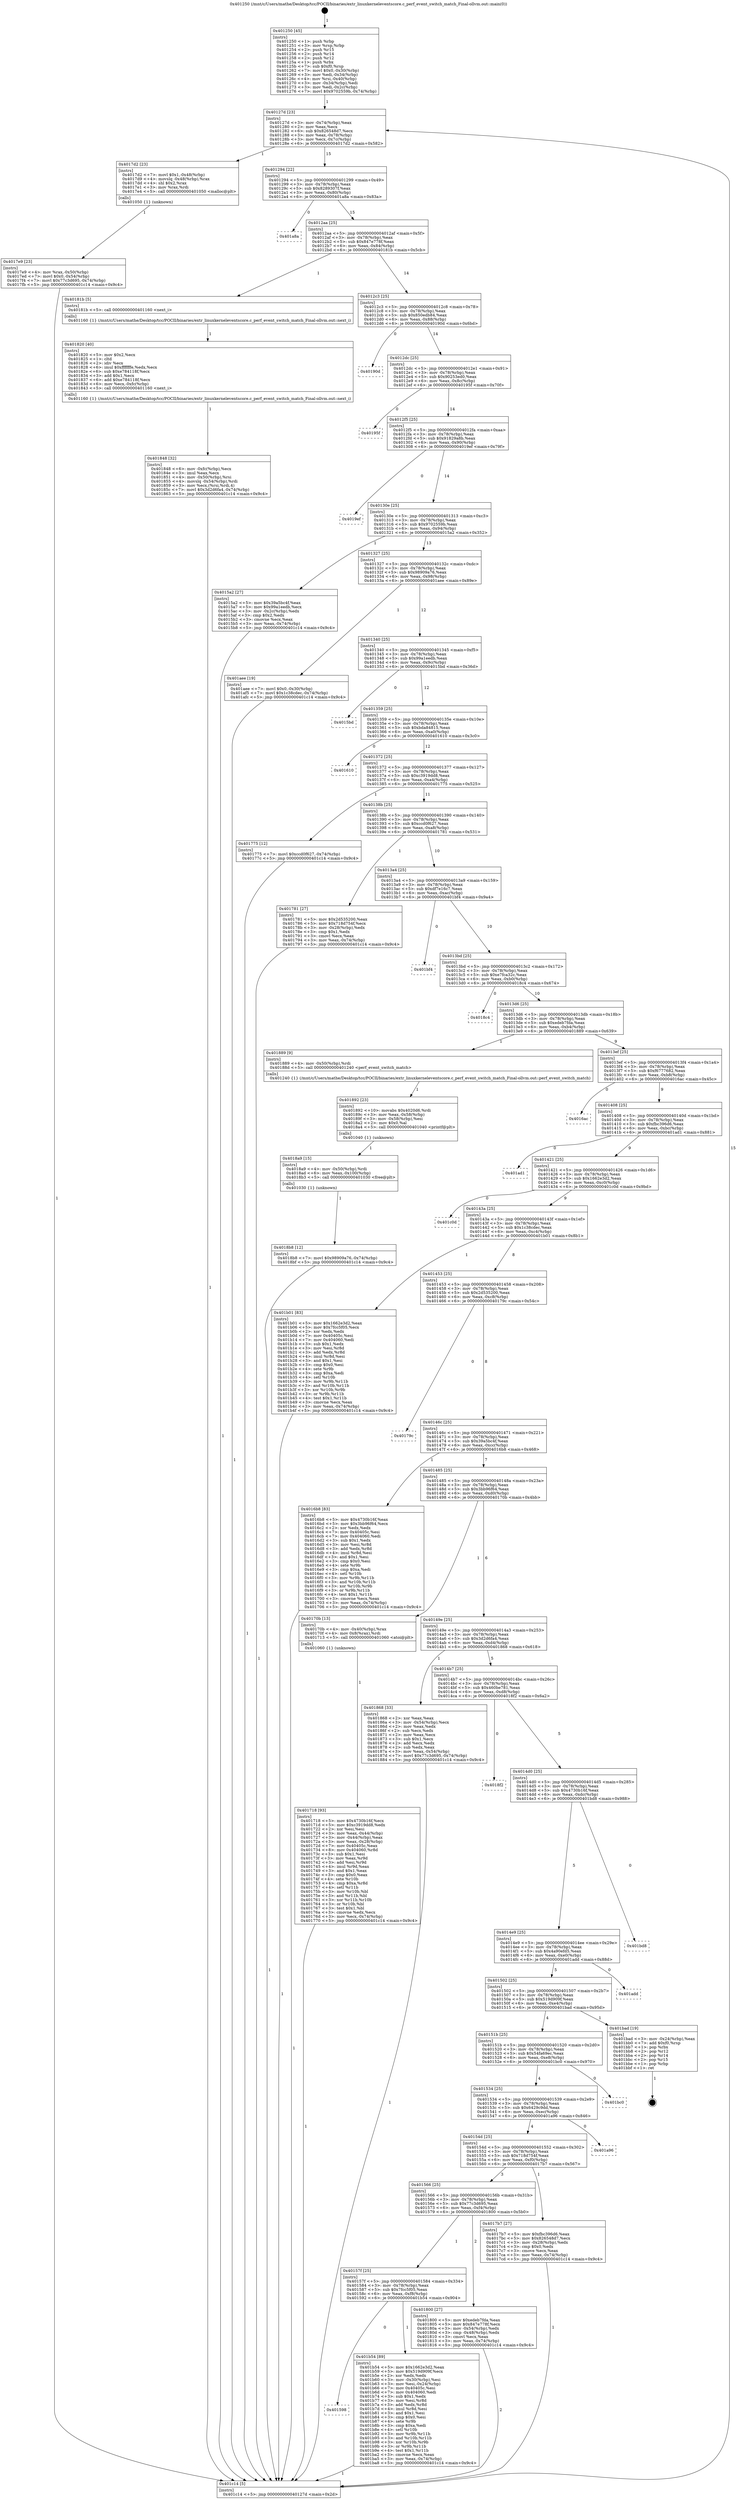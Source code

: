 digraph "0x401250" {
  label = "0x401250 (/mnt/c/Users/mathe/Desktop/tcc/POCII/binaries/extr_linuxkerneleventscore.c_perf_event_switch_match_Final-ollvm.out::main(0))"
  labelloc = "t"
  node[shape=record]

  Entry [label="",width=0.3,height=0.3,shape=circle,fillcolor=black,style=filled]
  "0x40127d" [label="{
     0x40127d [23]\l
     | [instrs]\l
     &nbsp;&nbsp;0x40127d \<+3\>: mov -0x74(%rbp),%eax\l
     &nbsp;&nbsp;0x401280 \<+2\>: mov %eax,%ecx\l
     &nbsp;&nbsp;0x401282 \<+6\>: sub $0x826548d7,%ecx\l
     &nbsp;&nbsp;0x401288 \<+3\>: mov %eax,-0x78(%rbp)\l
     &nbsp;&nbsp;0x40128b \<+3\>: mov %ecx,-0x7c(%rbp)\l
     &nbsp;&nbsp;0x40128e \<+6\>: je 00000000004017d2 \<main+0x582\>\l
  }"]
  "0x4017d2" [label="{
     0x4017d2 [23]\l
     | [instrs]\l
     &nbsp;&nbsp;0x4017d2 \<+7\>: movl $0x1,-0x48(%rbp)\l
     &nbsp;&nbsp;0x4017d9 \<+4\>: movslq -0x48(%rbp),%rax\l
     &nbsp;&nbsp;0x4017dd \<+4\>: shl $0x2,%rax\l
     &nbsp;&nbsp;0x4017e1 \<+3\>: mov %rax,%rdi\l
     &nbsp;&nbsp;0x4017e4 \<+5\>: call 0000000000401050 \<malloc@plt\>\l
     | [calls]\l
     &nbsp;&nbsp;0x401050 \{1\} (unknown)\l
  }"]
  "0x401294" [label="{
     0x401294 [22]\l
     | [instrs]\l
     &nbsp;&nbsp;0x401294 \<+5\>: jmp 0000000000401299 \<main+0x49\>\l
     &nbsp;&nbsp;0x401299 \<+3\>: mov -0x78(%rbp),%eax\l
     &nbsp;&nbsp;0x40129c \<+5\>: sub $0x8289307f,%eax\l
     &nbsp;&nbsp;0x4012a1 \<+3\>: mov %eax,-0x80(%rbp)\l
     &nbsp;&nbsp;0x4012a4 \<+6\>: je 0000000000401a8a \<main+0x83a\>\l
  }"]
  Exit [label="",width=0.3,height=0.3,shape=circle,fillcolor=black,style=filled,peripheries=2]
  "0x401a8a" [label="{
     0x401a8a\l
  }", style=dashed]
  "0x4012aa" [label="{
     0x4012aa [25]\l
     | [instrs]\l
     &nbsp;&nbsp;0x4012aa \<+5\>: jmp 00000000004012af \<main+0x5f\>\l
     &nbsp;&nbsp;0x4012af \<+3\>: mov -0x78(%rbp),%eax\l
     &nbsp;&nbsp;0x4012b2 \<+5\>: sub $0x847e778f,%eax\l
     &nbsp;&nbsp;0x4012b7 \<+6\>: mov %eax,-0x84(%rbp)\l
     &nbsp;&nbsp;0x4012bd \<+6\>: je 000000000040181b \<main+0x5cb\>\l
  }"]
  "0x401598" [label="{
     0x401598\l
  }", style=dashed]
  "0x40181b" [label="{
     0x40181b [5]\l
     | [instrs]\l
     &nbsp;&nbsp;0x40181b \<+5\>: call 0000000000401160 \<next_i\>\l
     | [calls]\l
     &nbsp;&nbsp;0x401160 \{1\} (/mnt/c/Users/mathe/Desktop/tcc/POCII/binaries/extr_linuxkerneleventscore.c_perf_event_switch_match_Final-ollvm.out::next_i)\l
  }"]
  "0x4012c3" [label="{
     0x4012c3 [25]\l
     | [instrs]\l
     &nbsp;&nbsp;0x4012c3 \<+5\>: jmp 00000000004012c8 \<main+0x78\>\l
     &nbsp;&nbsp;0x4012c8 \<+3\>: mov -0x78(%rbp),%eax\l
     &nbsp;&nbsp;0x4012cb \<+5\>: sub $0x850edb84,%eax\l
     &nbsp;&nbsp;0x4012d0 \<+6\>: mov %eax,-0x88(%rbp)\l
     &nbsp;&nbsp;0x4012d6 \<+6\>: je 000000000040190d \<main+0x6bd\>\l
  }"]
  "0x401b54" [label="{
     0x401b54 [89]\l
     | [instrs]\l
     &nbsp;&nbsp;0x401b54 \<+5\>: mov $0x1662e3d2,%eax\l
     &nbsp;&nbsp;0x401b59 \<+5\>: mov $0x519d909f,%ecx\l
     &nbsp;&nbsp;0x401b5e \<+2\>: xor %edx,%edx\l
     &nbsp;&nbsp;0x401b60 \<+3\>: mov -0x30(%rbp),%esi\l
     &nbsp;&nbsp;0x401b63 \<+3\>: mov %esi,-0x24(%rbp)\l
     &nbsp;&nbsp;0x401b66 \<+7\>: mov 0x40405c,%esi\l
     &nbsp;&nbsp;0x401b6d \<+7\>: mov 0x404060,%edi\l
     &nbsp;&nbsp;0x401b74 \<+3\>: sub $0x1,%edx\l
     &nbsp;&nbsp;0x401b77 \<+3\>: mov %esi,%r8d\l
     &nbsp;&nbsp;0x401b7a \<+3\>: add %edx,%r8d\l
     &nbsp;&nbsp;0x401b7d \<+4\>: imul %r8d,%esi\l
     &nbsp;&nbsp;0x401b81 \<+3\>: and $0x1,%esi\l
     &nbsp;&nbsp;0x401b84 \<+3\>: cmp $0x0,%esi\l
     &nbsp;&nbsp;0x401b87 \<+4\>: sete %r9b\l
     &nbsp;&nbsp;0x401b8b \<+3\>: cmp $0xa,%edi\l
     &nbsp;&nbsp;0x401b8e \<+4\>: setl %r10b\l
     &nbsp;&nbsp;0x401b92 \<+3\>: mov %r9b,%r11b\l
     &nbsp;&nbsp;0x401b95 \<+3\>: and %r10b,%r11b\l
     &nbsp;&nbsp;0x401b98 \<+3\>: xor %r10b,%r9b\l
     &nbsp;&nbsp;0x401b9b \<+3\>: or %r9b,%r11b\l
     &nbsp;&nbsp;0x401b9e \<+4\>: test $0x1,%r11b\l
     &nbsp;&nbsp;0x401ba2 \<+3\>: cmovne %ecx,%eax\l
     &nbsp;&nbsp;0x401ba5 \<+3\>: mov %eax,-0x74(%rbp)\l
     &nbsp;&nbsp;0x401ba8 \<+5\>: jmp 0000000000401c14 \<main+0x9c4\>\l
  }"]
  "0x40190d" [label="{
     0x40190d\l
  }", style=dashed]
  "0x4012dc" [label="{
     0x4012dc [25]\l
     | [instrs]\l
     &nbsp;&nbsp;0x4012dc \<+5\>: jmp 00000000004012e1 \<main+0x91\>\l
     &nbsp;&nbsp;0x4012e1 \<+3\>: mov -0x78(%rbp),%eax\l
     &nbsp;&nbsp;0x4012e4 \<+5\>: sub $0x90253ed0,%eax\l
     &nbsp;&nbsp;0x4012e9 \<+6\>: mov %eax,-0x8c(%rbp)\l
     &nbsp;&nbsp;0x4012ef \<+6\>: je 000000000040195f \<main+0x70f\>\l
  }"]
  "0x4018b8" [label="{
     0x4018b8 [12]\l
     | [instrs]\l
     &nbsp;&nbsp;0x4018b8 \<+7\>: movl $0x98909a76,-0x74(%rbp)\l
     &nbsp;&nbsp;0x4018bf \<+5\>: jmp 0000000000401c14 \<main+0x9c4\>\l
  }"]
  "0x40195f" [label="{
     0x40195f\l
  }", style=dashed]
  "0x4012f5" [label="{
     0x4012f5 [25]\l
     | [instrs]\l
     &nbsp;&nbsp;0x4012f5 \<+5\>: jmp 00000000004012fa \<main+0xaa\>\l
     &nbsp;&nbsp;0x4012fa \<+3\>: mov -0x78(%rbp),%eax\l
     &nbsp;&nbsp;0x4012fd \<+5\>: sub $0x91829a8b,%eax\l
     &nbsp;&nbsp;0x401302 \<+6\>: mov %eax,-0x90(%rbp)\l
     &nbsp;&nbsp;0x401308 \<+6\>: je 00000000004019ef \<main+0x79f\>\l
  }"]
  "0x4018a9" [label="{
     0x4018a9 [15]\l
     | [instrs]\l
     &nbsp;&nbsp;0x4018a9 \<+4\>: mov -0x50(%rbp),%rdi\l
     &nbsp;&nbsp;0x4018ad \<+6\>: mov %eax,-0x100(%rbp)\l
     &nbsp;&nbsp;0x4018b3 \<+5\>: call 0000000000401030 \<free@plt\>\l
     | [calls]\l
     &nbsp;&nbsp;0x401030 \{1\} (unknown)\l
  }"]
  "0x4019ef" [label="{
     0x4019ef\l
  }", style=dashed]
  "0x40130e" [label="{
     0x40130e [25]\l
     | [instrs]\l
     &nbsp;&nbsp;0x40130e \<+5\>: jmp 0000000000401313 \<main+0xc3\>\l
     &nbsp;&nbsp;0x401313 \<+3\>: mov -0x78(%rbp),%eax\l
     &nbsp;&nbsp;0x401316 \<+5\>: sub $0x9702559b,%eax\l
     &nbsp;&nbsp;0x40131b \<+6\>: mov %eax,-0x94(%rbp)\l
     &nbsp;&nbsp;0x401321 \<+6\>: je 00000000004015a2 \<main+0x352\>\l
  }"]
  "0x401892" [label="{
     0x401892 [23]\l
     | [instrs]\l
     &nbsp;&nbsp;0x401892 \<+10\>: movabs $0x4020d6,%rdi\l
     &nbsp;&nbsp;0x40189c \<+3\>: mov %eax,-0x58(%rbp)\l
     &nbsp;&nbsp;0x40189f \<+3\>: mov -0x58(%rbp),%esi\l
     &nbsp;&nbsp;0x4018a2 \<+2\>: mov $0x0,%al\l
     &nbsp;&nbsp;0x4018a4 \<+5\>: call 0000000000401040 \<printf@plt\>\l
     | [calls]\l
     &nbsp;&nbsp;0x401040 \{1\} (unknown)\l
  }"]
  "0x4015a2" [label="{
     0x4015a2 [27]\l
     | [instrs]\l
     &nbsp;&nbsp;0x4015a2 \<+5\>: mov $0x39a5bc4f,%eax\l
     &nbsp;&nbsp;0x4015a7 \<+5\>: mov $0x99a1eedb,%ecx\l
     &nbsp;&nbsp;0x4015ac \<+3\>: mov -0x2c(%rbp),%edx\l
     &nbsp;&nbsp;0x4015af \<+3\>: cmp $0x2,%edx\l
     &nbsp;&nbsp;0x4015b2 \<+3\>: cmovne %ecx,%eax\l
     &nbsp;&nbsp;0x4015b5 \<+3\>: mov %eax,-0x74(%rbp)\l
     &nbsp;&nbsp;0x4015b8 \<+5\>: jmp 0000000000401c14 \<main+0x9c4\>\l
  }"]
  "0x401327" [label="{
     0x401327 [25]\l
     | [instrs]\l
     &nbsp;&nbsp;0x401327 \<+5\>: jmp 000000000040132c \<main+0xdc\>\l
     &nbsp;&nbsp;0x40132c \<+3\>: mov -0x78(%rbp),%eax\l
     &nbsp;&nbsp;0x40132f \<+5\>: sub $0x98909a76,%eax\l
     &nbsp;&nbsp;0x401334 \<+6\>: mov %eax,-0x98(%rbp)\l
     &nbsp;&nbsp;0x40133a \<+6\>: je 0000000000401aee \<main+0x89e\>\l
  }"]
  "0x401c14" [label="{
     0x401c14 [5]\l
     | [instrs]\l
     &nbsp;&nbsp;0x401c14 \<+5\>: jmp 000000000040127d \<main+0x2d\>\l
  }"]
  "0x401250" [label="{
     0x401250 [45]\l
     | [instrs]\l
     &nbsp;&nbsp;0x401250 \<+1\>: push %rbp\l
     &nbsp;&nbsp;0x401251 \<+3\>: mov %rsp,%rbp\l
     &nbsp;&nbsp;0x401254 \<+2\>: push %r15\l
     &nbsp;&nbsp;0x401256 \<+2\>: push %r14\l
     &nbsp;&nbsp;0x401258 \<+2\>: push %r12\l
     &nbsp;&nbsp;0x40125a \<+1\>: push %rbx\l
     &nbsp;&nbsp;0x40125b \<+7\>: sub $0xf0,%rsp\l
     &nbsp;&nbsp;0x401262 \<+7\>: movl $0x0,-0x30(%rbp)\l
     &nbsp;&nbsp;0x401269 \<+3\>: mov %edi,-0x34(%rbp)\l
     &nbsp;&nbsp;0x40126c \<+4\>: mov %rsi,-0x40(%rbp)\l
     &nbsp;&nbsp;0x401270 \<+3\>: mov -0x34(%rbp),%edi\l
     &nbsp;&nbsp;0x401273 \<+3\>: mov %edi,-0x2c(%rbp)\l
     &nbsp;&nbsp;0x401276 \<+7\>: movl $0x9702559b,-0x74(%rbp)\l
  }"]
  "0x401848" [label="{
     0x401848 [32]\l
     | [instrs]\l
     &nbsp;&nbsp;0x401848 \<+6\>: mov -0xfc(%rbp),%ecx\l
     &nbsp;&nbsp;0x40184e \<+3\>: imul %eax,%ecx\l
     &nbsp;&nbsp;0x401851 \<+4\>: mov -0x50(%rbp),%rsi\l
     &nbsp;&nbsp;0x401855 \<+4\>: movslq -0x54(%rbp),%rdi\l
     &nbsp;&nbsp;0x401859 \<+3\>: mov %ecx,(%rsi,%rdi,4)\l
     &nbsp;&nbsp;0x40185c \<+7\>: movl $0x3d2d6fa4,-0x74(%rbp)\l
     &nbsp;&nbsp;0x401863 \<+5\>: jmp 0000000000401c14 \<main+0x9c4\>\l
  }"]
  "0x401aee" [label="{
     0x401aee [19]\l
     | [instrs]\l
     &nbsp;&nbsp;0x401aee \<+7\>: movl $0x0,-0x30(%rbp)\l
     &nbsp;&nbsp;0x401af5 \<+7\>: movl $0x1c38cdec,-0x74(%rbp)\l
     &nbsp;&nbsp;0x401afc \<+5\>: jmp 0000000000401c14 \<main+0x9c4\>\l
  }"]
  "0x401340" [label="{
     0x401340 [25]\l
     | [instrs]\l
     &nbsp;&nbsp;0x401340 \<+5\>: jmp 0000000000401345 \<main+0xf5\>\l
     &nbsp;&nbsp;0x401345 \<+3\>: mov -0x78(%rbp),%eax\l
     &nbsp;&nbsp;0x401348 \<+5\>: sub $0x99a1eedb,%eax\l
     &nbsp;&nbsp;0x40134d \<+6\>: mov %eax,-0x9c(%rbp)\l
     &nbsp;&nbsp;0x401353 \<+6\>: je 00000000004015bd \<main+0x36d\>\l
  }"]
  "0x401820" [label="{
     0x401820 [40]\l
     | [instrs]\l
     &nbsp;&nbsp;0x401820 \<+5\>: mov $0x2,%ecx\l
     &nbsp;&nbsp;0x401825 \<+1\>: cltd\l
     &nbsp;&nbsp;0x401826 \<+2\>: idiv %ecx\l
     &nbsp;&nbsp;0x401828 \<+6\>: imul $0xfffffffe,%edx,%ecx\l
     &nbsp;&nbsp;0x40182e \<+6\>: sub $0xe784118f,%ecx\l
     &nbsp;&nbsp;0x401834 \<+3\>: add $0x1,%ecx\l
     &nbsp;&nbsp;0x401837 \<+6\>: add $0xe784118f,%ecx\l
     &nbsp;&nbsp;0x40183d \<+6\>: mov %ecx,-0xfc(%rbp)\l
     &nbsp;&nbsp;0x401843 \<+5\>: call 0000000000401160 \<next_i\>\l
     | [calls]\l
     &nbsp;&nbsp;0x401160 \{1\} (/mnt/c/Users/mathe/Desktop/tcc/POCII/binaries/extr_linuxkerneleventscore.c_perf_event_switch_match_Final-ollvm.out::next_i)\l
  }"]
  "0x4015bd" [label="{
     0x4015bd\l
  }", style=dashed]
  "0x401359" [label="{
     0x401359 [25]\l
     | [instrs]\l
     &nbsp;&nbsp;0x401359 \<+5\>: jmp 000000000040135e \<main+0x10e\>\l
     &nbsp;&nbsp;0x40135e \<+3\>: mov -0x78(%rbp),%eax\l
     &nbsp;&nbsp;0x401361 \<+5\>: sub $0xbda84815,%eax\l
     &nbsp;&nbsp;0x401366 \<+6\>: mov %eax,-0xa0(%rbp)\l
     &nbsp;&nbsp;0x40136c \<+6\>: je 0000000000401610 \<main+0x3c0\>\l
  }"]
  "0x40157f" [label="{
     0x40157f [25]\l
     | [instrs]\l
     &nbsp;&nbsp;0x40157f \<+5\>: jmp 0000000000401584 \<main+0x334\>\l
     &nbsp;&nbsp;0x401584 \<+3\>: mov -0x78(%rbp),%eax\l
     &nbsp;&nbsp;0x401587 \<+5\>: sub $0x7fcc5f05,%eax\l
     &nbsp;&nbsp;0x40158c \<+6\>: mov %eax,-0xf8(%rbp)\l
     &nbsp;&nbsp;0x401592 \<+6\>: je 0000000000401b54 \<main+0x904\>\l
  }"]
  "0x401610" [label="{
     0x401610\l
  }", style=dashed]
  "0x401372" [label="{
     0x401372 [25]\l
     | [instrs]\l
     &nbsp;&nbsp;0x401372 \<+5\>: jmp 0000000000401377 \<main+0x127\>\l
     &nbsp;&nbsp;0x401377 \<+3\>: mov -0x78(%rbp),%eax\l
     &nbsp;&nbsp;0x40137a \<+5\>: sub $0xc3919dd8,%eax\l
     &nbsp;&nbsp;0x40137f \<+6\>: mov %eax,-0xa4(%rbp)\l
     &nbsp;&nbsp;0x401385 \<+6\>: je 0000000000401775 \<main+0x525\>\l
  }"]
  "0x401800" [label="{
     0x401800 [27]\l
     | [instrs]\l
     &nbsp;&nbsp;0x401800 \<+5\>: mov $0xedeb7fda,%eax\l
     &nbsp;&nbsp;0x401805 \<+5\>: mov $0x847e778f,%ecx\l
     &nbsp;&nbsp;0x40180a \<+3\>: mov -0x54(%rbp),%edx\l
     &nbsp;&nbsp;0x40180d \<+3\>: cmp -0x48(%rbp),%edx\l
     &nbsp;&nbsp;0x401810 \<+3\>: cmovl %ecx,%eax\l
     &nbsp;&nbsp;0x401813 \<+3\>: mov %eax,-0x74(%rbp)\l
     &nbsp;&nbsp;0x401816 \<+5\>: jmp 0000000000401c14 \<main+0x9c4\>\l
  }"]
  "0x401775" [label="{
     0x401775 [12]\l
     | [instrs]\l
     &nbsp;&nbsp;0x401775 \<+7\>: movl $0xccd0f627,-0x74(%rbp)\l
     &nbsp;&nbsp;0x40177c \<+5\>: jmp 0000000000401c14 \<main+0x9c4\>\l
  }"]
  "0x40138b" [label="{
     0x40138b [25]\l
     | [instrs]\l
     &nbsp;&nbsp;0x40138b \<+5\>: jmp 0000000000401390 \<main+0x140\>\l
     &nbsp;&nbsp;0x401390 \<+3\>: mov -0x78(%rbp),%eax\l
     &nbsp;&nbsp;0x401393 \<+5\>: sub $0xccd0f627,%eax\l
     &nbsp;&nbsp;0x401398 \<+6\>: mov %eax,-0xa8(%rbp)\l
     &nbsp;&nbsp;0x40139e \<+6\>: je 0000000000401781 \<main+0x531\>\l
  }"]
  "0x4017e9" [label="{
     0x4017e9 [23]\l
     | [instrs]\l
     &nbsp;&nbsp;0x4017e9 \<+4\>: mov %rax,-0x50(%rbp)\l
     &nbsp;&nbsp;0x4017ed \<+7\>: movl $0x0,-0x54(%rbp)\l
     &nbsp;&nbsp;0x4017f4 \<+7\>: movl $0x77c3d695,-0x74(%rbp)\l
     &nbsp;&nbsp;0x4017fb \<+5\>: jmp 0000000000401c14 \<main+0x9c4\>\l
  }"]
  "0x401781" [label="{
     0x401781 [27]\l
     | [instrs]\l
     &nbsp;&nbsp;0x401781 \<+5\>: mov $0x2d535200,%eax\l
     &nbsp;&nbsp;0x401786 \<+5\>: mov $0x718d754f,%ecx\l
     &nbsp;&nbsp;0x40178b \<+3\>: mov -0x28(%rbp),%edx\l
     &nbsp;&nbsp;0x40178e \<+3\>: cmp $0x1,%edx\l
     &nbsp;&nbsp;0x401791 \<+3\>: cmovl %ecx,%eax\l
     &nbsp;&nbsp;0x401794 \<+3\>: mov %eax,-0x74(%rbp)\l
     &nbsp;&nbsp;0x401797 \<+5\>: jmp 0000000000401c14 \<main+0x9c4\>\l
  }"]
  "0x4013a4" [label="{
     0x4013a4 [25]\l
     | [instrs]\l
     &nbsp;&nbsp;0x4013a4 \<+5\>: jmp 00000000004013a9 \<main+0x159\>\l
     &nbsp;&nbsp;0x4013a9 \<+3\>: mov -0x78(%rbp),%eax\l
     &nbsp;&nbsp;0x4013ac \<+5\>: sub $0xdf7e16c7,%eax\l
     &nbsp;&nbsp;0x4013b1 \<+6\>: mov %eax,-0xac(%rbp)\l
     &nbsp;&nbsp;0x4013b7 \<+6\>: je 0000000000401bf4 \<main+0x9a4\>\l
  }"]
  "0x401566" [label="{
     0x401566 [25]\l
     | [instrs]\l
     &nbsp;&nbsp;0x401566 \<+5\>: jmp 000000000040156b \<main+0x31b\>\l
     &nbsp;&nbsp;0x40156b \<+3\>: mov -0x78(%rbp),%eax\l
     &nbsp;&nbsp;0x40156e \<+5\>: sub $0x77c3d695,%eax\l
     &nbsp;&nbsp;0x401573 \<+6\>: mov %eax,-0xf4(%rbp)\l
     &nbsp;&nbsp;0x401579 \<+6\>: je 0000000000401800 \<main+0x5b0\>\l
  }"]
  "0x401bf4" [label="{
     0x401bf4\l
  }", style=dashed]
  "0x4013bd" [label="{
     0x4013bd [25]\l
     | [instrs]\l
     &nbsp;&nbsp;0x4013bd \<+5\>: jmp 00000000004013c2 \<main+0x172\>\l
     &nbsp;&nbsp;0x4013c2 \<+3\>: mov -0x78(%rbp),%eax\l
     &nbsp;&nbsp;0x4013c5 \<+5\>: sub $0xe7fca32c,%eax\l
     &nbsp;&nbsp;0x4013ca \<+6\>: mov %eax,-0xb0(%rbp)\l
     &nbsp;&nbsp;0x4013d0 \<+6\>: je 00000000004018c4 \<main+0x674\>\l
  }"]
  "0x4017b7" [label="{
     0x4017b7 [27]\l
     | [instrs]\l
     &nbsp;&nbsp;0x4017b7 \<+5\>: mov $0xfbc396d6,%eax\l
     &nbsp;&nbsp;0x4017bc \<+5\>: mov $0x826548d7,%ecx\l
     &nbsp;&nbsp;0x4017c1 \<+3\>: mov -0x28(%rbp),%edx\l
     &nbsp;&nbsp;0x4017c4 \<+3\>: cmp $0x0,%edx\l
     &nbsp;&nbsp;0x4017c7 \<+3\>: cmove %ecx,%eax\l
     &nbsp;&nbsp;0x4017ca \<+3\>: mov %eax,-0x74(%rbp)\l
     &nbsp;&nbsp;0x4017cd \<+5\>: jmp 0000000000401c14 \<main+0x9c4\>\l
  }"]
  "0x4018c4" [label="{
     0x4018c4\l
  }", style=dashed]
  "0x4013d6" [label="{
     0x4013d6 [25]\l
     | [instrs]\l
     &nbsp;&nbsp;0x4013d6 \<+5\>: jmp 00000000004013db \<main+0x18b\>\l
     &nbsp;&nbsp;0x4013db \<+3\>: mov -0x78(%rbp),%eax\l
     &nbsp;&nbsp;0x4013de \<+5\>: sub $0xedeb7fda,%eax\l
     &nbsp;&nbsp;0x4013e3 \<+6\>: mov %eax,-0xb4(%rbp)\l
     &nbsp;&nbsp;0x4013e9 \<+6\>: je 0000000000401889 \<main+0x639\>\l
  }"]
  "0x40154d" [label="{
     0x40154d [25]\l
     | [instrs]\l
     &nbsp;&nbsp;0x40154d \<+5\>: jmp 0000000000401552 \<main+0x302\>\l
     &nbsp;&nbsp;0x401552 \<+3\>: mov -0x78(%rbp),%eax\l
     &nbsp;&nbsp;0x401555 \<+5\>: sub $0x718d754f,%eax\l
     &nbsp;&nbsp;0x40155a \<+6\>: mov %eax,-0xf0(%rbp)\l
     &nbsp;&nbsp;0x401560 \<+6\>: je 00000000004017b7 \<main+0x567\>\l
  }"]
  "0x401889" [label="{
     0x401889 [9]\l
     | [instrs]\l
     &nbsp;&nbsp;0x401889 \<+4\>: mov -0x50(%rbp),%rdi\l
     &nbsp;&nbsp;0x40188d \<+5\>: call 0000000000401240 \<perf_event_switch_match\>\l
     | [calls]\l
     &nbsp;&nbsp;0x401240 \{1\} (/mnt/c/Users/mathe/Desktop/tcc/POCII/binaries/extr_linuxkerneleventscore.c_perf_event_switch_match_Final-ollvm.out::perf_event_switch_match)\l
  }"]
  "0x4013ef" [label="{
     0x4013ef [25]\l
     | [instrs]\l
     &nbsp;&nbsp;0x4013ef \<+5\>: jmp 00000000004013f4 \<main+0x1a4\>\l
     &nbsp;&nbsp;0x4013f4 \<+3\>: mov -0x78(%rbp),%eax\l
     &nbsp;&nbsp;0x4013f7 \<+5\>: sub $0xf6777682,%eax\l
     &nbsp;&nbsp;0x4013fc \<+6\>: mov %eax,-0xb8(%rbp)\l
     &nbsp;&nbsp;0x401402 \<+6\>: je 00000000004016ac \<main+0x45c\>\l
  }"]
  "0x401a96" [label="{
     0x401a96\l
  }", style=dashed]
  "0x4016ac" [label="{
     0x4016ac\l
  }", style=dashed]
  "0x401408" [label="{
     0x401408 [25]\l
     | [instrs]\l
     &nbsp;&nbsp;0x401408 \<+5\>: jmp 000000000040140d \<main+0x1bd\>\l
     &nbsp;&nbsp;0x40140d \<+3\>: mov -0x78(%rbp),%eax\l
     &nbsp;&nbsp;0x401410 \<+5\>: sub $0xfbc396d6,%eax\l
     &nbsp;&nbsp;0x401415 \<+6\>: mov %eax,-0xbc(%rbp)\l
     &nbsp;&nbsp;0x40141b \<+6\>: je 0000000000401ad1 \<main+0x881\>\l
  }"]
  "0x401534" [label="{
     0x401534 [25]\l
     | [instrs]\l
     &nbsp;&nbsp;0x401534 \<+5\>: jmp 0000000000401539 \<main+0x2e9\>\l
     &nbsp;&nbsp;0x401539 \<+3\>: mov -0x78(%rbp),%eax\l
     &nbsp;&nbsp;0x40153c \<+5\>: sub $0x6429c9dd,%eax\l
     &nbsp;&nbsp;0x401541 \<+6\>: mov %eax,-0xec(%rbp)\l
     &nbsp;&nbsp;0x401547 \<+6\>: je 0000000000401a96 \<main+0x846\>\l
  }"]
  "0x401ad1" [label="{
     0x401ad1\l
  }", style=dashed]
  "0x401421" [label="{
     0x401421 [25]\l
     | [instrs]\l
     &nbsp;&nbsp;0x401421 \<+5\>: jmp 0000000000401426 \<main+0x1d6\>\l
     &nbsp;&nbsp;0x401426 \<+3\>: mov -0x78(%rbp),%eax\l
     &nbsp;&nbsp;0x401429 \<+5\>: sub $0x1662e3d2,%eax\l
     &nbsp;&nbsp;0x40142e \<+6\>: mov %eax,-0xc0(%rbp)\l
     &nbsp;&nbsp;0x401434 \<+6\>: je 0000000000401c0d \<main+0x9bd\>\l
  }"]
  "0x401bc0" [label="{
     0x401bc0\l
  }", style=dashed]
  "0x401c0d" [label="{
     0x401c0d\l
  }", style=dashed]
  "0x40143a" [label="{
     0x40143a [25]\l
     | [instrs]\l
     &nbsp;&nbsp;0x40143a \<+5\>: jmp 000000000040143f \<main+0x1ef\>\l
     &nbsp;&nbsp;0x40143f \<+3\>: mov -0x78(%rbp),%eax\l
     &nbsp;&nbsp;0x401442 \<+5\>: sub $0x1c38cdec,%eax\l
     &nbsp;&nbsp;0x401447 \<+6\>: mov %eax,-0xc4(%rbp)\l
     &nbsp;&nbsp;0x40144d \<+6\>: je 0000000000401b01 \<main+0x8b1\>\l
  }"]
  "0x40151b" [label="{
     0x40151b [25]\l
     | [instrs]\l
     &nbsp;&nbsp;0x40151b \<+5\>: jmp 0000000000401520 \<main+0x2d0\>\l
     &nbsp;&nbsp;0x401520 \<+3\>: mov -0x78(%rbp),%eax\l
     &nbsp;&nbsp;0x401523 \<+5\>: sub $0x54fa69ec,%eax\l
     &nbsp;&nbsp;0x401528 \<+6\>: mov %eax,-0xe8(%rbp)\l
     &nbsp;&nbsp;0x40152e \<+6\>: je 0000000000401bc0 \<main+0x970\>\l
  }"]
  "0x401b01" [label="{
     0x401b01 [83]\l
     | [instrs]\l
     &nbsp;&nbsp;0x401b01 \<+5\>: mov $0x1662e3d2,%eax\l
     &nbsp;&nbsp;0x401b06 \<+5\>: mov $0x7fcc5f05,%ecx\l
     &nbsp;&nbsp;0x401b0b \<+2\>: xor %edx,%edx\l
     &nbsp;&nbsp;0x401b0d \<+7\>: mov 0x40405c,%esi\l
     &nbsp;&nbsp;0x401b14 \<+7\>: mov 0x404060,%edi\l
     &nbsp;&nbsp;0x401b1b \<+3\>: sub $0x1,%edx\l
     &nbsp;&nbsp;0x401b1e \<+3\>: mov %esi,%r8d\l
     &nbsp;&nbsp;0x401b21 \<+3\>: add %edx,%r8d\l
     &nbsp;&nbsp;0x401b24 \<+4\>: imul %r8d,%esi\l
     &nbsp;&nbsp;0x401b28 \<+3\>: and $0x1,%esi\l
     &nbsp;&nbsp;0x401b2b \<+3\>: cmp $0x0,%esi\l
     &nbsp;&nbsp;0x401b2e \<+4\>: sete %r9b\l
     &nbsp;&nbsp;0x401b32 \<+3\>: cmp $0xa,%edi\l
     &nbsp;&nbsp;0x401b35 \<+4\>: setl %r10b\l
     &nbsp;&nbsp;0x401b39 \<+3\>: mov %r9b,%r11b\l
     &nbsp;&nbsp;0x401b3c \<+3\>: and %r10b,%r11b\l
     &nbsp;&nbsp;0x401b3f \<+3\>: xor %r10b,%r9b\l
     &nbsp;&nbsp;0x401b42 \<+3\>: or %r9b,%r11b\l
     &nbsp;&nbsp;0x401b45 \<+4\>: test $0x1,%r11b\l
     &nbsp;&nbsp;0x401b49 \<+3\>: cmovne %ecx,%eax\l
     &nbsp;&nbsp;0x401b4c \<+3\>: mov %eax,-0x74(%rbp)\l
     &nbsp;&nbsp;0x401b4f \<+5\>: jmp 0000000000401c14 \<main+0x9c4\>\l
  }"]
  "0x401453" [label="{
     0x401453 [25]\l
     | [instrs]\l
     &nbsp;&nbsp;0x401453 \<+5\>: jmp 0000000000401458 \<main+0x208\>\l
     &nbsp;&nbsp;0x401458 \<+3\>: mov -0x78(%rbp),%eax\l
     &nbsp;&nbsp;0x40145b \<+5\>: sub $0x2d535200,%eax\l
     &nbsp;&nbsp;0x401460 \<+6\>: mov %eax,-0xc8(%rbp)\l
     &nbsp;&nbsp;0x401466 \<+6\>: je 000000000040179c \<main+0x54c\>\l
  }"]
  "0x401bad" [label="{
     0x401bad [19]\l
     | [instrs]\l
     &nbsp;&nbsp;0x401bad \<+3\>: mov -0x24(%rbp),%eax\l
     &nbsp;&nbsp;0x401bb0 \<+7\>: add $0xf0,%rsp\l
     &nbsp;&nbsp;0x401bb7 \<+1\>: pop %rbx\l
     &nbsp;&nbsp;0x401bb8 \<+2\>: pop %r12\l
     &nbsp;&nbsp;0x401bba \<+2\>: pop %r14\l
     &nbsp;&nbsp;0x401bbc \<+2\>: pop %r15\l
     &nbsp;&nbsp;0x401bbe \<+1\>: pop %rbp\l
     &nbsp;&nbsp;0x401bbf \<+1\>: ret\l
  }"]
  "0x40179c" [label="{
     0x40179c\l
  }", style=dashed]
  "0x40146c" [label="{
     0x40146c [25]\l
     | [instrs]\l
     &nbsp;&nbsp;0x40146c \<+5\>: jmp 0000000000401471 \<main+0x221\>\l
     &nbsp;&nbsp;0x401471 \<+3\>: mov -0x78(%rbp),%eax\l
     &nbsp;&nbsp;0x401474 \<+5\>: sub $0x39a5bc4f,%eax\l
     &nbsp;&nbsp;0x401479 \<+6\>: mov %eax,-0xcc(%rbp)\l
     &nbsp;&nbsp;0x40147f \<+6\>: je 00000000004016b8 \<main+0x468\>\l
  }"]
  "0x401502" [label="{
     0x401502 [25]\l
     | [instrs]\l
     &nbsp;&nbsp;0x401502 \<+5\>: jmp 0000000000401507 \<main+0x2b7\>\l
     &nbsp;&nbsp;0x401507 \<+3\>: mov -0x78(%rbp),%eax\l
     &nbsp;&nbsp;0x40150a \<+5\>: sub $0x519d909f,%eax\l
     &nbsp;&nbsp;0x40150f \<+6\>: mov %eax,-0xe4(%rbp)\l
     &nbsp;&nbsp;0x401515 \<+6\>: je 0000000000401bad \<main+0x95d\>\l
  }"]
  "0x4016b8" [label="{
     0x4016b8 [83]\l
     | [instrs]\l
     &nbsp;&nbsp;0x4016b8 \<+5\>: mov $0x4730b16f,%eax\l
     &nbsp;&nbsp;0x4016bd \<+5\>: mov $0x3bb96f64,%ecx\l
     &nbsp;&nbsp;0x4016c2 \<+2\>: xor %edx,%edx\l
     &nbsp;&nbsp;0x4016c4 \<+7\>: mov 0x40405c,%esi\l
     &nbsp;&nbsp;0x4016cb \<+7\>: mov 0x404060,%edi\l
     &nbsp;&nbsp;0x4016d2 \<+3\>: sub $0x1,%edx\l
     &nbsp;&nbsp;0x4016d5 \<+3\>: mov %esi,%r8d\l
     &nbsp;&nbsp;0x4016d8 \<+3\>: add %edx,%r8d\l
     &nbsp;&nbsp;0x4016db \<+4\>: imul %r8d,%esi\l
     &nbsp;&nbsp;0x4016df \<+3\>: and $0x1,%esi\l
     &nbsp;&nbsp;0x4016e2 \<+3\>: cmp $0x0,%esi\l
     &nbsp;&nbsp;0x4016e5 \<+4\>: sete %r9b\l
     &nbsp;&nbsp;0x4016e9 \<+3\>: cmp $0xa,%edi\l
     &nbsp;&nbsp;0x4016ec \<+4\>: setl %r10b\l
     &nbsp;&nbsp;0x4016f0 \<+3\>: mov %r9b,%r11b\l
     &nbsp;&nbsp;0x4016f3 \<+3\>: and %r10b,%r11b\l
     &nbsp;&nbsp;0x4016f6 \<+3\>: xor %r10b,%r9b\l
     &nbsp;&nbsp;0x4016f9 \<+3\>: or %r9b,%r11b\l
     &nbsp;&nbsp;0x4016fc \<+4\>: test $0x1,%r11b\l
     &nbsp;&nbsp;0x401700 \<+3\>: cmovne %ecx,%eax\l
     &nbsp;&nbsp;0x401703 \<+3\>: mov %eax,-0x74(%rbp)\l
     &nbsp;&nbsp;0x401706 \<+5\>: jmp 0000000000401c14 \<main+0x9c4\>\l
  }"]
  "0x401485" [label="{
     0x401485 [25]\l
     | [instrs]\l
     &nbsp;&nbsp;0x401485 \<+5\>: jmp 000000000040148a \<main+0x23a\>\l
     &nbsp;&nbsp;0x40148a \<+3\>: mov -0x78(%rbp),%eax\l
     &nbsp;&nbsp;0x40148d \<+5\>: sub $0x3bb96f64,%eax\l
     &nbsp;&nbsp;0x401492 \<+6\>: mov %eax,-0xd0(%rbp)\l
     &nbsp;&nbsp;0x401498 \<+6\>: je 000000000040170b \<main+0x4bb\>\l
  }"]
  "0x401add" [label="{
     0x401add\l
  }", style=dashed]
  "0x40170b" [label="{
     0x40170b [13]\l
     | [instrs]\l
     &nbsp;&nbsp;0x40170b \<+4\>: mov -0x40(%rbp),%rax\l
     &nbsp;&nbsp;0x40170f \<+4\>: mov 0x8(%rax),%rdi\l
     &nbsp;&nbsp;0x401713 \<+5\>: call 0000000000401060 \<atoi@plt\>\l
     | [calls]\l
     &nbsp;&nbsp;0x401060 \{1\} (unknown)\l
  }"]
  "0x40149e" [label="{
     0x40149e [25]\l
     | [instrs]\l
     &nbsp;&nbsp;0x40149e \<+5\>: jmp 00000000004014a3 \<main+0x253\>\l
     &nbsp;&nbsp;0x4014a3 \<+3\>: mov -0x78(%rbp),%eax\l
     &nbsp;&nbsp;0x4014a6 \<+5\>: sub $0x3d2d6fa4,%eax\l
     &nbsp;&nbsp;0x4014ab \<+6\>: mov %eax,-0xd4(%rbp)\l
     &nbsp;&nbsp;0x4014b1 \<+6\>: je 0000000000401868 \<main+0x618\>\l
  }"]
  "0x401718" [label="{
     0x401718 [93]\l
     | [instrs]\l
     &nbsp;&nbsp;0x401718 \<+5\>: mov $0x4730b16f,%ecx\l
     &nbsp;&nbsp;0x40171d \<+5\>: mov $0xc3919dd8,%edx\l
     &nbsp;&nbsp;0x401722 \<+2\>: xor %esi,%esi\l
     &nbsp;&nbsp;0x401724 \<+3\>: mov %eax,-0x44(%rbp)\l
     &nbsp;&nbsp;0x401727 \<+3\>: mov -0x44(%rbp),%eax\l
     &nbsp;&nbsp;0x40172a \<+3\>: mov %eax,-0x28(%rbp)\l
     &nbsp;&nbsp;0x40172d \<+7\>: mov 0x40405c,%eax\l
     &nbsp;&nbsp;0x401734 \<+8\>: mov 0x404060,%r8d\l
     &nbsp;&nbsp;0x40173c \<+3\>: sub $0x1,%esi\l
     &nbsp;&nbsp;0x40173f \<+3\>: mov %eax,%r9d\l
     &nbsp;&nbsp;0x401742 \<+3\>: add %esi,%r9d\l
     &nbsp;&nbsp;0x401745 \<+4\>: imul %r9d,%eax\l
     &nbsp;&nbsp;0x401749 \<+3\>: and $0x1,%eax\l
     &nbsp;&nbsp;0x40174c \<+3\>: cmp $0x0,%eax\l
     &nbsp;&nbsp;0x40174f \<+4\>: sete %r10b\l
     &nbsp;&nbsp;0x401753 \<+4\>: cmp $0xa,%r8d\l
     &nbsp;&nbsp;0x401757 \<+4\>: setl %r11b\l
     &nbsp;&nbsp;0x40175b \<+3\>: mov %r10b,%bl\l
     &nbsp;&nbsp;0x40175e \<+3\>: and %r11b,%bl\l
     &nbsp;&nbsp;0x401761 \<+3\>: xor %r11b,%r10b\l
     &nbsp;&nbsp;0x401764 \<+3\>: or %r10b,%bl\l
     &nbsp;&nbsp;0x401767 \<+3\>: test $0x1,%bl\l
     &nbsp;&nbsp;0x40176a \<+3\>: cmovne %edx,%ecx\l
     &nbsp;&nbsp;0x40176d \<+3\>: mov %ecx,-0x74(%rbp)\l
     &nbsp;&nbsp;0x401770 \<+5\>: jmp 0000000000401c14 \<main+0x9c4\>\l
  }"]
  "0x4014e9" [label="{
     0x4014e9 [25]\l
     | [instrs]\l
     &nbsp;&nbsp;0x4014e9 \<+5\>: jmp 00000000004014ee \<main+0x29e\>\l
     &nbsp;&nbsp;0x4014ee \<+3\>: mov -0x78(%rbp),%eax\l
     &nbsp;&nbsp;0x4014f1 \<+5\>: sub $0x4a90efd5,%eax\l
     &nbsp;&nbsp;0x4014f6 \<+6\>: mov %eax,-0xe0(%rbp)\l
     &nbsp;&nbsp;0x4014fc \<+6\>: je 0000000000401add \<main+0x88d\>\l
  }"]
  "0x401868" [label="{
     0x401868 [33]\l
     | [instrs]\l
     &nbsp;&nbsp;0x401868 \<+2\>: xor %eax,%eax\l
     &nbsp;&nbsp;0x40186a \<+3\>: mov -0x54(%rbp),%ecx\l
     &nbsp;&nbsp;0x40186d \<+2\>: mov %eax,%edx\l
     &nbsp;&nbsp;0x40186f \<+2\>: sub %ecx,%edx\l
     &nbsp;&nbsp;0x401871 \<+2\>: mov %eax,%ecx\l
     &nbsp;&nbsp;0x401873 \<+3\>: sub $0x1,%ecx\l
     &nbsp;&nbsp;0x401876 \<+2\>: add %ecx,%edx\l
     &nbsp;&nbsp;0x401878 \<+2\>: sub %edx,%eax\l
     &nbsp;&nbsp;0x40187a \<+3\>: mov %eax,-0x54(%rbp)\l
     &nbsp;&nbsp;0x40187d \<+7\>: movl $0x77c3d695,-0x74(%rbp)\l
     &nbsp;&nbsp;0x401884 \<+5\>: jmp 0000000000401c14 \<main+0x9c4\>\l
  }"]
  "0x4014b7" [label="{
     0x4014b7 [25]\l
     | [instrs]\l
     &nbsp;&nbsp;0x4014b7 \<+5\>: jmp 00000000004014bc \<main+0x26c\>\l
     &nbsp;&nbsp;0x4014bc \<+3\>: mov -0x78(%rbp),%eax\l
     &nbsp;&nbsp;0x4014bf \<+5\>: sub $0x460be781,%eax\l
     &nbsp;&nbsp;0x4014c4 \<+6\>: mov %eax,-0xd8(%rbp)\l
     &nbsp;&nbsp;0x4014ca \<+6\>: je 00000000004018f2 \<main+0x6a2\>\l
  }"]
  "0x401bd8" [label="{
     0x401bd8\l
  }", style=dashed]
  "0x4018f2" [label="{
     0x4018f2\l
  }", style=dashed]
  "0x4014d0" [label="{
     0x4014d0 [25]\l
     | [instrs]\l
     &nbsp;&nbsp;0x4014d0 \<+5\>: jmp 00000000004014d5 \<main+0x285\>\l
     &nbsp;&nbsp;0x4014d5 \<+3\>: mov -0x78(%rbp),%eax\l
     &nbsp;&nbsp;0x4014d8 \<+5\>: sub $0x4730b16f,%eax\l
     &nbsp;&nbsp;0x4014dd \<+6\>: mov %eax,-0xdc(%rbp)\l
     &nbsp;&nbsp;0x4014e3 \<+6\>: je 0000000000401bd8 \<main+0x988\>\l
  }"]
  Entry -> "0x401250" [label=" 1"]
  "0x40127d" -> "0x4017d2" [label=" 1"]
  "0x40127d" -> "0x401294" [label=" 15"]
  "0x401bad" -> Exit [label=" 1"]
  "0x401294" -> "0x401a8a" [label=" 0"]
  "0x401294" -> "0x4012aa" [label=" 15"]
  "0x401b54" -> "0x401c14" [label=" 1"]
  "0x4012aa" -> "0x40181b" [label=" 1"]
  "0x4012aa" -> "0x4012c3" [label=" 14"]
  "0x40157f" -> "0x401598" [label=" 0"]
  "0x4012c3" -> "0x40190d" [label=" 0"]
  "0x4012c3" -> "0x4012dc" [label=" 14"]
  "0x40157f" -> "0x401b54" [label=" 1"]
  "0x4012dc" -> "0x40195f" [label=" 0"]
  "0x4012dc" -> "0x4012f5" [label=" 14"]
  "0x401b01" -> "0x401c14" [label=" 1"]
  "0x4012f5" -> "0x4019ef" [label=" 0"]
  "0x4012f5" -> "0x40130e" [label=" 14"]
  "0x401aee" -> "0x401c14" [label=" 1"]
  "0x40130e" -> "0x4015a2" [label=" 1"]
  "0x40130e" -> "0x401327" [label=" 13"]
  "0x4015a2" -> "0x401c14" [label=" 1"]
  "0x401250" -> "0x40127d" [label=" 1"]
  "0x401c14" -> "0x40127d" [label=" 15"]
  "0x4018b8" -> "0x401c14" [label=" 1"]
  "0x401327" -> "0x401aee" [label=" 1"]
  "0x401327" -> "0x401340" [label=" 12"]
  "0x4018a9" -> "0x4018b8" [label=" 1"]
  "0x401340" -> "0x4015bd" [label=" 0"]
  "0x401340" -> "0x401359" [label=" 12"]
  "0x401892" -> "0x4018a9" [label=" 1"]
  "0x401359" -> "0x401610" [label=" 0"]
  "0x401359" -> "0x401372" [label=" 12"]
  "0x401889" -> "0x401892" [label=" 1"]
  "0x401372" -> "0x401775" [label=" 1"]
  "0x401372" -> "0x40138b" [label=" 11"]
  "0x401868" -> "0x401c14" [label=" 1"]
  "0x40138b" -> "0x401781" [label=" 1"]
  "0x40138b" -> "0x4013a4" [label=" 10"]
  "0x401820" -> "0x401848" [label=" 1"]
  "0x4013a4" -> "0x401bf4" [label=" 0"]
  "0x4013a4" -> "0x4013bd" [label=" 10"]
  "0x40181b" -> "0x401820" [label=" 1"]
  "0x4013bd" -> "0x4018c4" [label=" 0"]
  "0x4013bd" -> "0x4013d6" [label=" 10"]
  "0x401800" -> "0x401c14" [label=" 2"]
  "0x4013d6" -> "0x401889" [label=" 1"]
  "0x4013d6" -> "0x4013ef" [label=" 9"]
  "0x401566" -> "0x401800" [label=" 2"]
  "0x4013ef" -> "0x4016ac" [label=" 0"]
  "0x4013ef" -> "0x401408" [label=" 9"]
  "0x401848" -> "0x401c14" [label=" 1"]
  "0x401408" -> "0x401ad1" [label=" 0"]
  "0x401408" -> "0x401421" [label=" 9"]
  "0x4017d2" -> "0x4017e9" [label=" 1"]
  "0x401421" -> "0x401c0d" [label=" 0"]
  "0x401421" -> "0x40143a" [label=" 9"]
  "0x4017b7" -> "0x401c14" [label=" 1"]
  "0x40143a" -> "0x401b01" [label=" 1"]
  "0x40143a" -> "0x401453" [label=" 8"]
  "0x40154d" -> "0x4017b7" [label=" 1"]
  "0x401453" -> "0x40179c" [label=" 0"]
  "0x401453" -> "0x40146c" [label=" 8"]
  "0x401566" -> "0x40157f" [label=" 1"]
  "0x40146c" -> "0x4016b8" [label=" 1"]
  "0x40146c" -> "0x401485" [label=" 7"]
  "0x4016b8" -> "0x401c14" [label=" 1"]
  "0x401534" -> "0x401a96" [label=" 0"]
  "0x401485" -> "0x40170b" [label=" 1"]
  "0x401485" -> "0x40149e" [label=" 6"]
  "0x40170b" -> "0x401718" [label=" 1"]
  "0x401718" -> "0x401c14" [label=" 1"]
  "0x401775" -> "0x401c14" [label=" 1"]
  "0x401781" -> "0x401c14" [label=" 1"]
  "0x4017e9" -> "0x401c14" [label=" 1"]
  "0x40149e" -> "0x401868" [label=" 1"]
  "0x40149e" -> "0x4014b7" [label=" 5"]
  "0x40151b" -> "0x401bc0" [label=" 0"]
  "0x4014b7" -> "0x4018f2" [label=" 0"]
  "0x4014b7" -> "0x4014d0" [label=" 5"]
  "0x40154d" -> "0x401566" [label=" 3"]
  "0x4014d0" -> "0x401bd8" [label=" 0"]
  "0x4014d0" -> "0x4014e9" [label=" 5"]
  "0x40151b" -> "0x401534" [label=" 4"]
  "0x4014e9" -> "0x401add" [label=" 0"]
  "0x4014e9" -> "0x401502" [label=" 5"]
  "0x401534" -> "0x40154d" [label=" 4"]
  "0x401502" -> "0x401bad" [label=" 1"]
  "0x401502" -> "0x40151b" [label=" 4"]
}
